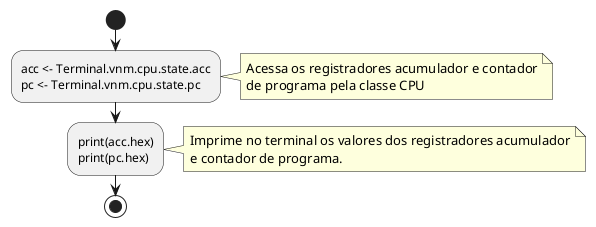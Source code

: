 @startuml terminal_REG
start
  :acc <- Terminal.vnm.cpu.state.acc
  pc <- Terminal.vnm.cpu.state.pc;
  note right
    Acessa os registradores acumulador e contador
    de programa pela classe CPU
  end note
  :print(acc.hex)
  print(pc.hex);
  note right
    Imprime no terminal os valores dos registradores acumulador
    e contador de programa.
  end note
stop
@enduml
